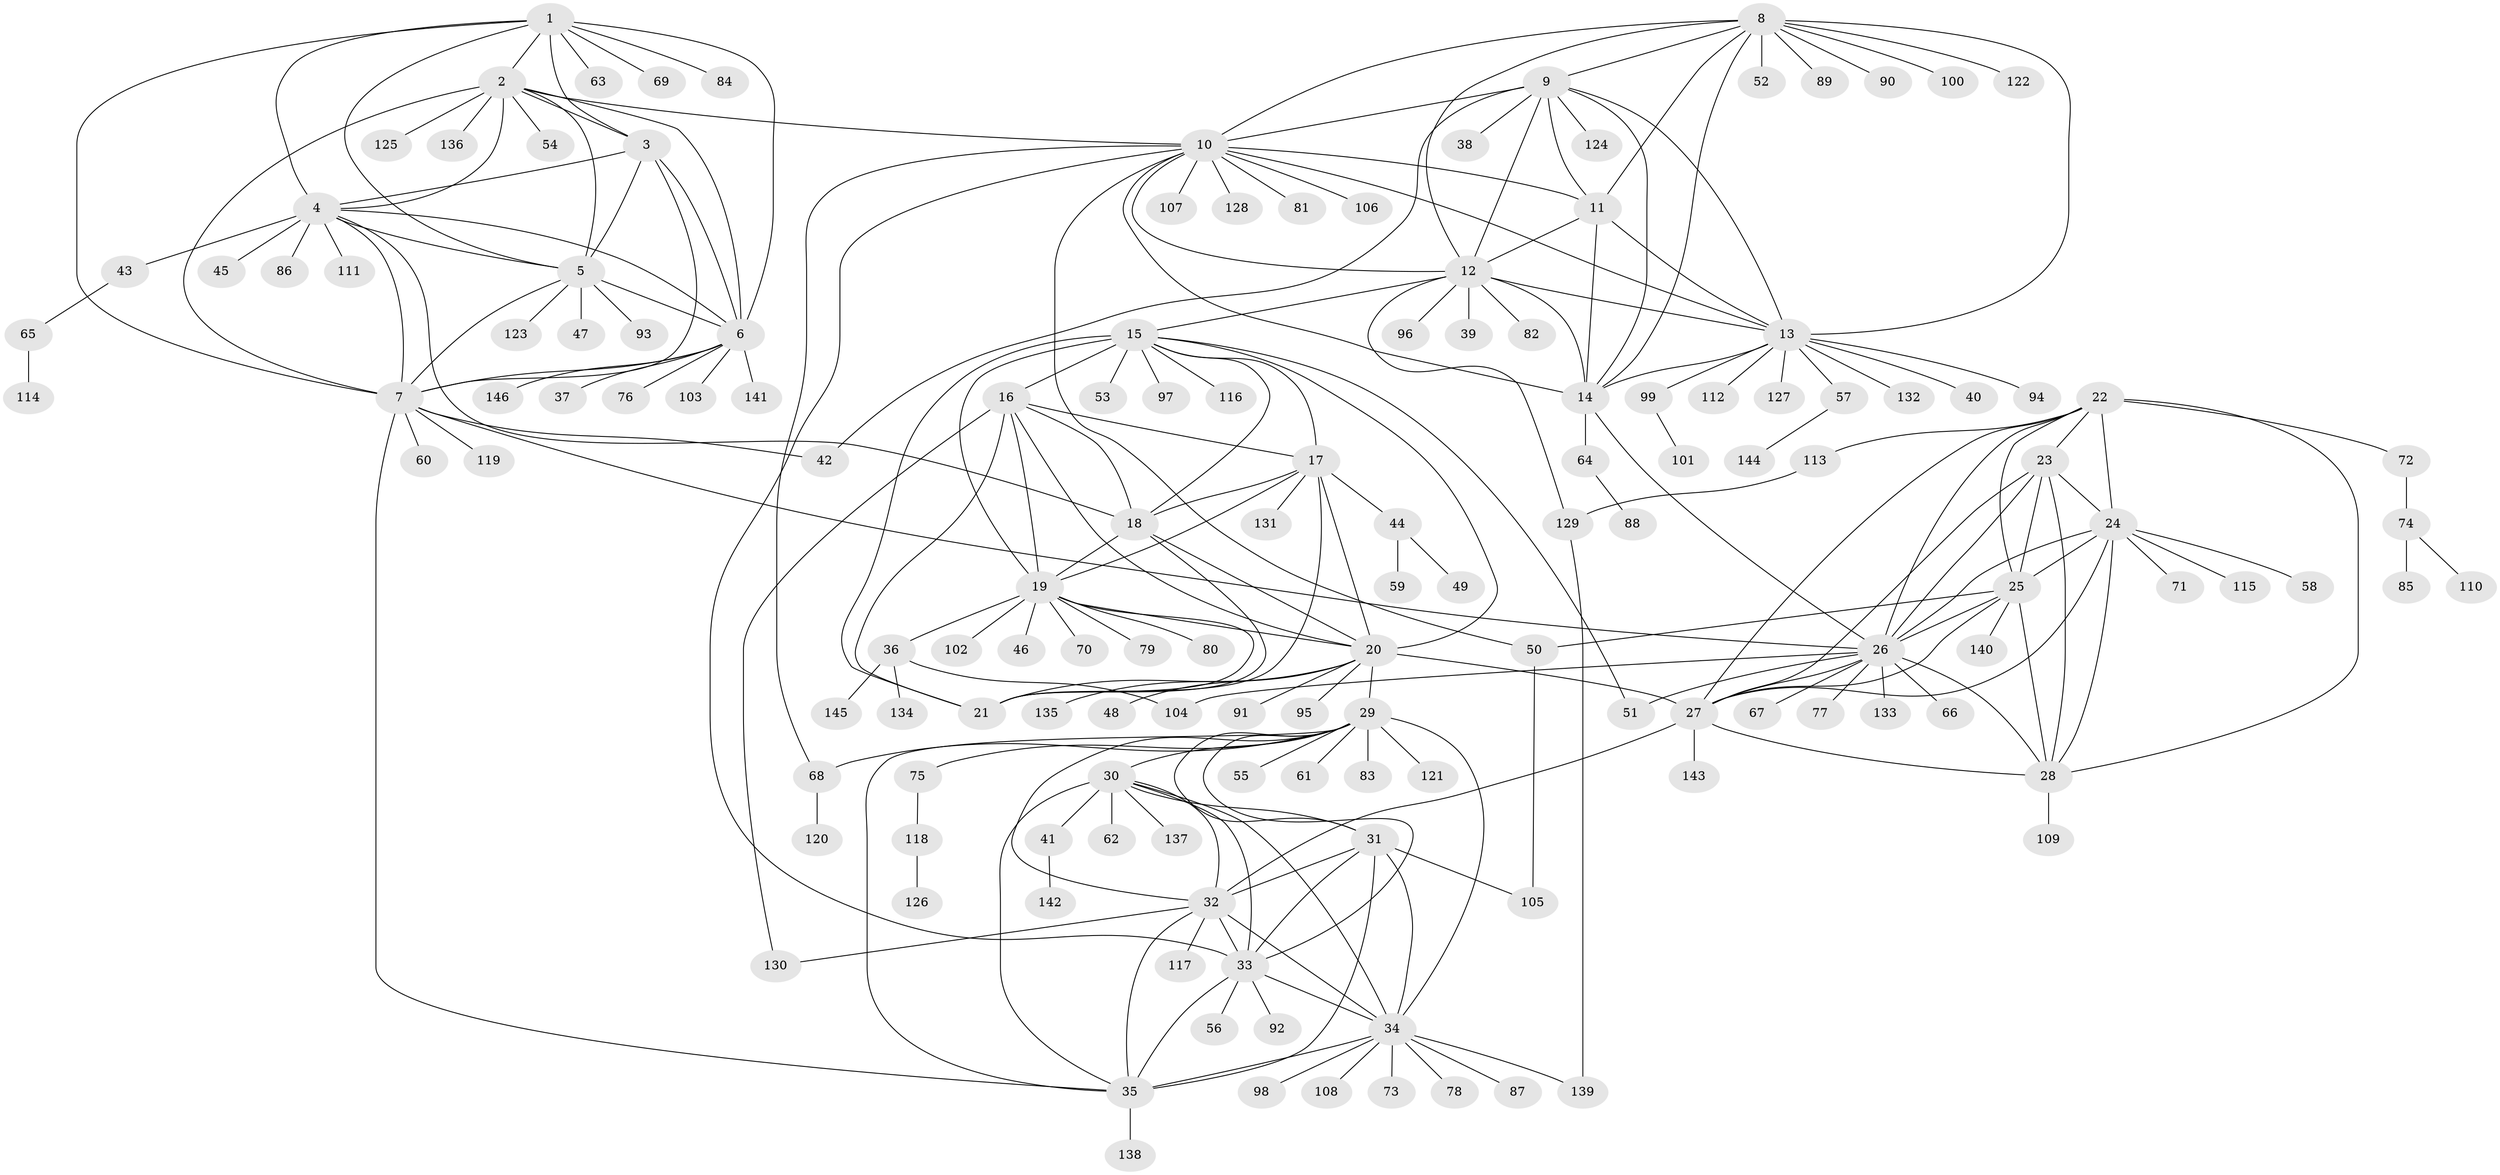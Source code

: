 // Generated by graph-tools (version 1.1) at 2025/26/03/09/25 03:26:49]
// undirected, 146 vertices, 235 edges
graph export_dot {
graph [start="1"]
  node [color=gray90,style=filled];
  1;
  2;
  3;
  4;
  5;
  6;
  7;
  8;
  9;
  10;
  11;
  12;
  13;
  14;
  15;
  16;
  17;
  18;
  19;
  20;
  21;
  22;
  23;
  24;
  25;
  26;
  27;
  28;
  29;
  30;
  31;
  32;
  33;
  34;
  35;
  36;
  37;
  38;
  39;
  40;
  41;
  42;
  43;
  44;
  45;
  46;
  47;
  48;
  49;
  50;
  51;
  52;
  53;
  54;
  55;
  56;
  57;
  58;
  59;
  60;
  61;
  62;
  63;
  64;
  65;
  66;
  67;
  68;
  69;
  70;
  71;
  72;
  73;
  74;
  75;
  76;
  77;
  78;
  79;
  80;
  81;
  82;
  83;
  84;
  85;
  86;
  87;
  88;
  89;
  90;
  91;
  92;
  93;
  94;
  95;
  96;
  97;
  98;
  99;
  100;
  101;
  102;
  103;
  104;
  105;
  106;
  107;
  108;
  109;
  110;
  111;
  112;
  113;
  114;
  115;
  116;
  117;
  118;
  119;
  120;
  121;
  122;
  123;
  124;
  125;
  126;
  127;
  128;
  129;
  130;
  131;
  132;
  133;
  134;
  135;
  136;
  137;
  138;
  139;
  140;
  141;
  142;
  143;
  144;
  145;
  146;
  1 -- 2;
  1 -- 3;
  1 -- 4;
  1 -- 5;
  1 -- 6;
  1 -- 7;
  1 -- 63;
  1 -- 69;
  1 -- 84;
  2 -- 3;
  2 -- 4;
  2 -- 5;
  2 -- 6;
  2 -- 7;
  2 -- 10;
  2 -- 54;
  2 -- 125;
  2 -- 136;
  3 -- 4;
  3 -- 5;
  3 -- 6;
  3 -- 7;
  4 -- 5;
  4 -- 6;
  4 -- 7;
  4 -- 18;
  4 -- 43;
  4 -- 45;
  4 -- 86;
  4 -- 111;
  5 -- 6;
  5 -- 7;
  5 -- 47;
  5 -- 93;
  5 -- 123;
  6 -- 7;
  6 -- 37;
  6 -- 76;
  6 -- 103;
  6 -- 141;
  6 -- 146;
  7 -- 26;
  7 -- 35;
  7 -- 42;
  7 -- 60;
  7 -- 119;
  8 -- 9;
  8 -- 10;
  8 -- 11;
  8 -- 12;
  8 -- 13;
  8 -- 14;
  8 -- 52;
  8 -- 89;
  8 -- 90;
  8 -- 100;
  8 -- 122;
  9 -- 10;
  9 -- 11;
  9 -- 12;
  9 -- 13;
  9 -- 14;
  9 -- 38;
  9 -- 42;
  9 -- 124;
  10 -- 11;
  10 -- 12;
  10 -- 13;
  10 -- 14;
  10 -- 33;
  10 -- 50;
  10 -- 68;
  10 -- 81;
  10 -- 106;
  10 -- 107;
  10 -- 128;
  11 -- 12;
  11 -- 13;
  11 -- 14;
  12 -- 13;
  12 -- 14;
  12 -- 15;
  12 -- 39;
  12 -- 82;
  12 -- 96;
  12 -- 129;
  13 -- 14;
  13 -- 40;
  13 -- 57;
  13 -- 94;
  13 -- 99;
  13 -- 112;
  13 -- 127;
  13 -- 132;
  14 -- 26;
  14 -- 64;
  15 -- 16;
  15 -- 17;
  15 -- 18;
  15 -- 19;
  15 -- 20;
  15 -- 21;
  15 -- 51;
  15 -- 53;
  15 -- 97;
  15 -- 116;
  16 -- 17;
  16 -- 18;
  16 -- 19;
  16 -- 20;
  16 -- 21;
  16 -- 130;
  17 -- 18;
  17 -- 19;
  17 -- 20;
  17 -- 21;
  17 -- 44;
  17 -- 131;
  18 -- 19;
  18 -- 20;
  18 -- 21;
  19 -- 20;
  19 -- 21;
  19 -- 36;
  19 -- 46;
  19 -- 70;
  19 -- 79;
  19 -- 80;
  19 -- 102;
  20 -- 21;
  20 -- 27;
  20 -- 29;
  20 -- 48;
  20 -- 91;
  20 -- 95;
  20 -- 135;
  22 -- 23;
  22 -- 24;
  22 -- 25;
  22 -- 26;
  22 -- 27;
  22 -- 28;
  22 -- 72;
  22 -- 113;
  23 -- 24;
  23 -- 25;
  23 -- 26;
  23 -- 27;
  23 -- 28;
  24 -- 25;
  24 -- 26;
  24 -- 27;
  24 -- 28;
  24 -- 58;
  24 -- 71;
  24 -- 115;
  25 -- 26;
  25 -- 27;
  25 -- 28;
  25 -- 50;
  25 -- 140;
  26 -- 27;
  26 -- 28;
  26 -- 51;
  26 -- 66;
  26 -- 67;
  26 -- 77;
  26 -- 104;
  26 -- 133;
  27 -- 28;
  27 -- 32;
  27 -- 143;
  28 -- 109;
  29 -- 30;
  29 -- 31;
  29 -- 32;
  29 -- 33;
  29 -- 34;
  29 -- 35;
  29 -- 55;
  29 -- 61;
  29 -- 68;
  29 -- 75;
  29 -- 83;
  29 -- 121;
  30 -- 31;
  30 -- 32;
  30 -- 33;
  30 -- 34;
  30 -- 35;
  30 -- 41;
  30 -- 62;
  30 -- 137;
  31 -- 32;
  31 -- 33;
  31 -- 34;
  31 -- 35;
  31 -- 105;
  32 -- 33;
  32 -- 34;
  32 -- 35;
  32 -- 117;
  32 -- 130;
  33 -- 34;
  33 -- 35;
  33 -- 56;
  33 -- 92;
  34 -- 35;
  34 -- 73;
  34 -- 78;
  34 -- 87;
  34 -- 98;
  34 -- 108;
  34 -- 139;
  35 -- 138;
  36 -- 104;
  36 -- 134;
  36 -- 145;
  41 -- 142;
  43 -- 65;
  44 -- 49;
  44 -- 59;
  50 -- 105;
  57 -- 144;
  64 -- 88;
  65 -- 114;
  68 -- 120;
  72 -- 74;
  74 -- 85;
  74 -- 110;
  75 -- 118;
  99 -- 101;
  113 -- 129;
  118 -- 126;
  129 -- 139;
}
